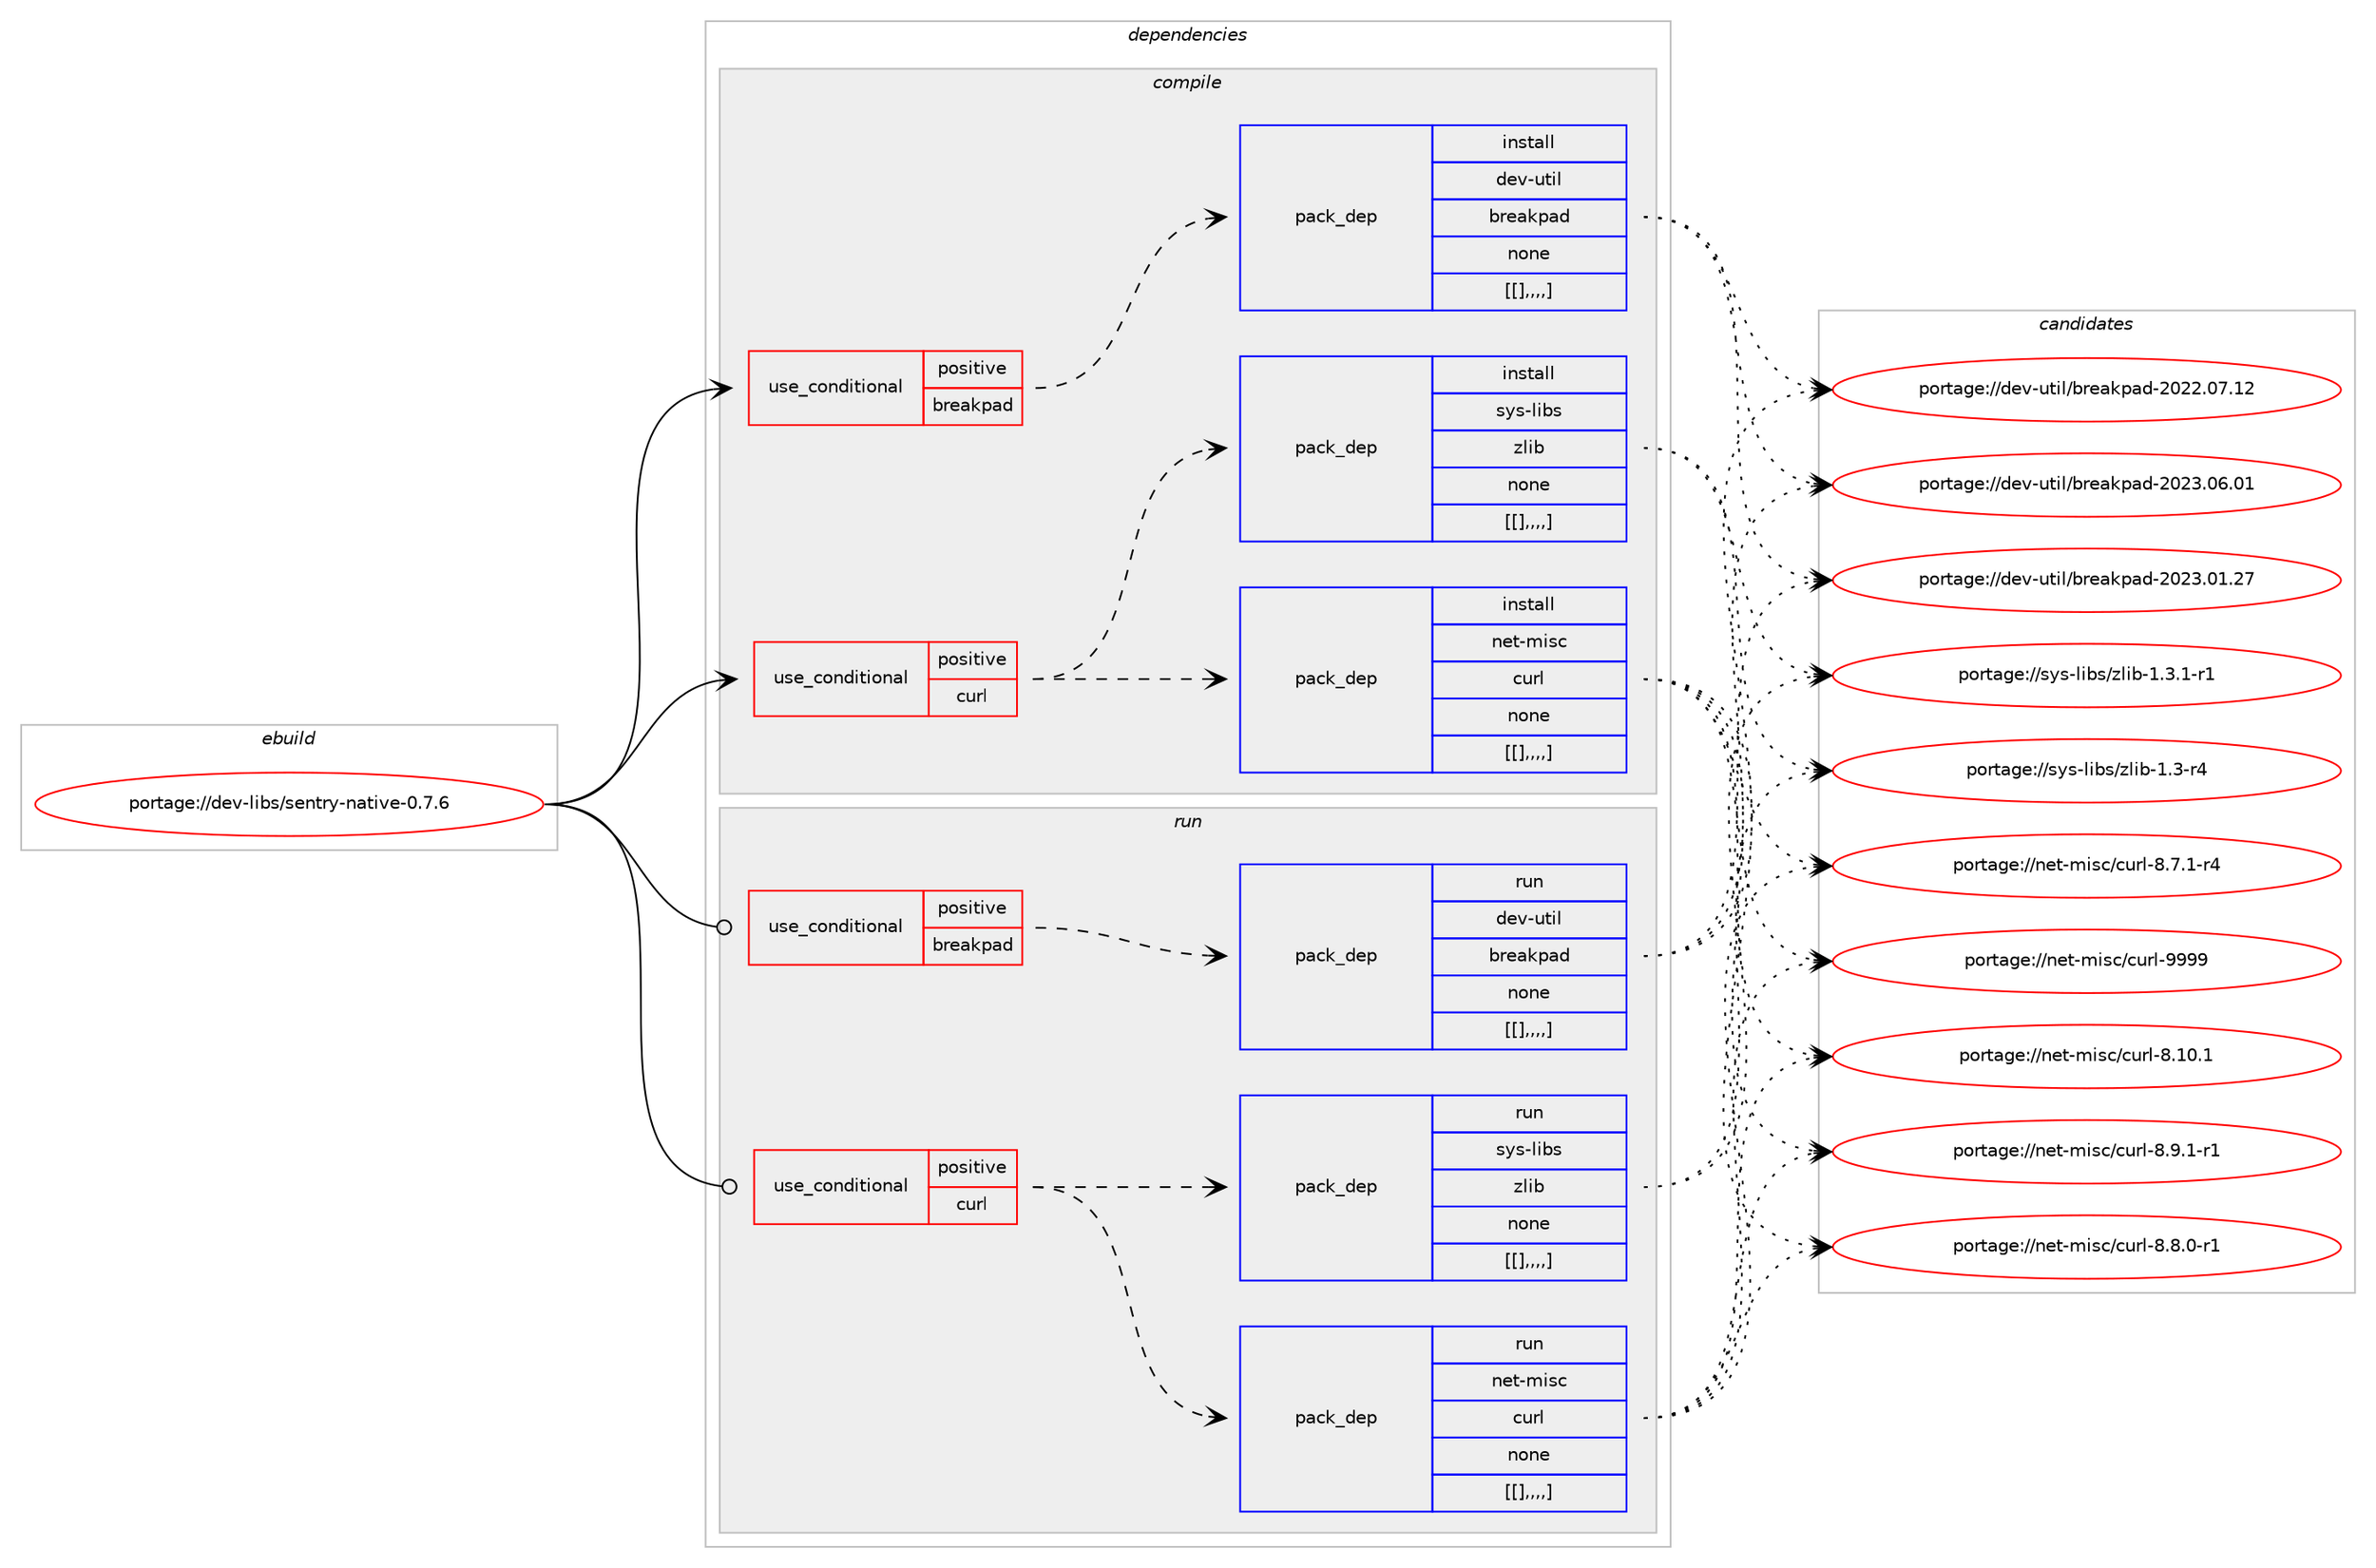digraph prolog {

# *************
# Graph options
# *************

newrank=true;
concentrate=true;
compound=true;
graph [rankdir=LR,fontname=Helvetica,fontsize=10,ranksep=1.5];#, ranksep=2.5, nodesep=0.2];
edge  [arrowhead=vee];
node  [fontname=Helvetica,fontsize=10];

# **********
# The ebuild
# **********

subgraph cluster_leftcol {
color=gray;
label=<<i>ebuild</i>>;
id [label="portage://dev-libs/sentry-native-0.7.6", color=red, width=4, href="../dev-libs/sentry-native-0.7.6.svg"];
}

# ****************
# The dependencies
# ****************

subgraph cluster_midcol {
color=gray;
label=<<i>dependencies</i>>;
subgraph cluster_compile {
fillcolor="#eeeeee";
style=filled;
label=<<i>compile</i>>;
subgraph cond29974 {
dependency118059 [label=<<TABLE BORDER="0" CELLBORDER="1" CELLSPACING="0" CELLPADDING="4"><TR><TD ROWSPAN="3" CELLPADDING="10">use_conditional</TD></TR><TR><TD>positive</TD></TR><TR><TD>breakpad</TD></TR></TABLE>>, shape=none, color=red];
subgraph pack86848 {
dependency118096 [label=<<TABLE BORDER="0" CELLBORDER="1" CELLSPACING="0" CELLPADDING="4" WIDTH="220"><TR><TD ROWSPAN="6" CELLPADDING="30">pack_dep</TD></TR><TR><TD WIDTH="110">install</TD></TR><TR><TD>dev-util</TD></TR><TR><TD>breakpad</TD></TR><TR><TD>none</TD></TR><TR><TD>[[],,,,]</TD></TR></TABLE>>, shape=none, color=blue];
}
dependency118059:e -> dependency118096:w [weight=20,style="dashed",arrowhead="vee"];
}
id:e -> dependency118059:w [weight=20,style="solid",arrowhead="vee"];
subgraph cond29983 {
dependency118205 [label=<<TABLE BORDER="0" CELLBORDER="1" CELLSPACING="0" CELLPADDING="4"><TR><TD ROWSPAN="3" CELLPADDING="10">use_conditional</TD></TR><TR><TD>positive</TD></TR><TR><TD>curl</TD></TR></TABLE>>, shape=none, color=red];
subgraph pack86941 {
dependency118220 [label=<<TABLE BORDER="0" CELLBORDER="1" CELLSPACING="0" CELLPADDING="4" WIDTH="220"><TR><TD ROWSPAN="6" CELLPADDING="30">pack_dep</TD></TR><TR><TD WIDTH="110">install</TD></TR><TR><TD>net-misc</TD></TR><TR><TD>curl</TD></TR><TR><TD>none</TD></TR><TR><TD>[[],,,,]</TD></TR></TABLE>>, shape=none, color=blue];
}
dependency118205:e -> dependency118220:w [weight=20,style="dashed",arrowhead="vee"];
subgraph pack86971 {
dependency118249 [label=<<TABLE BORDER="0" CELLBORDER="1" CELLSPACING="0" CELLPADDING="4" WIDTH="220"><TR><TD ROWSPAN="6" CELLPADDING="30">pack_dep</TD></TR><TR><TD WIDTH="110">install</TD></TR><TR><TD>sys-libs</TD></TR><TR><TD>zlib</TD></TR><TR><TD>none</TD></TR><TR><TD>[[],,,,]</TD></TR></TABLE>>, shape=none, color=blue];
}
dependency118205:e -> dependency118249:w [weight=20,style="dashed",arrowhead="vee"];
}
id:e -> dependency118205:w [weight=20,style="solid",arrowhead="vee"];
}
subgraph cluster_compileandrun {
fillcolor="#eeeeee";
style=filled;
label=<<i>compile and run</i>>;
}
subgraph cluster_run {
fillcolor="#eeeeee";
style=filled;
label=<<i>run</i>>;
subgraph cond30017 {
dependency118261 [label=<<TABLE BORDER="0" CELLBORDER="1" CELLSPACING="0" CELLPADDING="4"><TR><TD ROWSPAN="3" CELLPADDING="10">use_conditional</TD></TR><TR><TD>positive</TD></TR><TR><TD>breakpad</TD></TR></TABLE>>, shape=none, color=red];
subgraph pack86981 {
dependency118268 [label=<<TABLE BORDER="0" CELLBORDER="1" CELLSPACING="0" CELLPADDING="4" WIDTH="220"><TR><TD ROWSPAN="6" CELLPADDING="30">pack_dep</TD></TR><TR><TD WIDTH="110">run</TD></TR><TR><TD>dev-util</TD></TR><TR><TD>breakpad</TD></TR><TR><TD>none</TD></TR><TR><TD>[[],,,,]</TD></TR></TABLE>>, shape=none, color=blue];
}
dependency118261:e -> dependency118268:w [weight=20,style="dashed",arrowhead="vee"];
}
id:e -> dependency118261:w [weight=20,style="solid",arrowhead="odot"];
subgraph cond30024 {
dependency118286 [label=<<TABLE BORDER="0" CELLBORDER="1" CELLSPACING="0" CELLPADDING="4"><TR><TD ROWSPAN="3" CELLPADDING="10">use_conditional</TD></TR><TR><TD>positive</TD></TR><TR><TD>curl</TD></TR></TABLE>>, shape=none, color=red];
subgraph pack87006 {
dependency118295 [label=<<TABLE BORDER="0" CELLBORDER="1" CELLSPACING="0" CELLPADDING="4" WIDTH="220"><TR><TD ROWSPAN="6" CELLPADDING="30">pack_dep</TD></TR><TR><TD WIDTH="110">run</TD></TR><TR><TD>net-misc</TD></TR><TR><TD>curl</TD></TR><TR><TD>none</TD></TR><TR><TD>[[],,,,]</TD></TR></TABLE>>, shape=none, color=blue];
}
dependency118286:e -> dependency118295:w [weight=20,style="dashed",arrowhead="vee"];
subgraph pack87025 {
dependency118343 [label=<<TABLE BORDER="0" CELLBORDER="1" CELLSPACING="0" CELLPADDING="4" WIDTH="220"><TR><TD ROWSPAN="6" CELLPADDING="30">pack_dep</TD></TR><TR><TD WIDTH="110">run</TD></TR><TR><TD>sys-libs</TD></TR><TR><TD>zlib</TD></TR><TR><TD>none</TD></TR><TR><TD>[[],,,,]</TD></TR></TABLE>>, shape=none, color=blue];
}
dependency118286:e -> dependency118343:w [weight=20,style="dashed",arrowhead="vee"];
}
id:e -> dependency118286:w [weight=20,style="solid",arrowhead="odot"];
}
}

# **************
# The candidates
# **************

subgraph cluster_choices {
rank=same;
color=gray;
label=<<i>candidates</i>>;

subgraph choice86616 {
color=black;
nodesep=1;
choice10010111845117116105108479811410197107112971004550485051464854464849 [label="portage://dev-util/breakpad-2023.06.01", color=red, width=4,href="../dev-util/breakpad-2023.06.01.svg"];
choice10010111845117116105108479811410197107112971004550485051464849465055 [label="portage://dev-util/breakpad-2023.01.27", color=red, width=4,href="../dev-util/breakpad-2023.01.27.svg"];
choice10010111845117116105108479811410197107112971004550485050464855464950 [label="portage://dev-util/breakpad-2022.07.12", color=red, width=4,href="../dev-util/breakpad-2022.07.12.svg"];
dependency118096:e -> choice10010111845117116105108479811410197107112971004550485051464854464849:w [style=dotted,weight="100"];
dependency118096:e -> choice10010111845117116105108479811410197107112971004550485051464849465055:w [style=dotted,weight="100"];
dependency118096:e -> choice10010111845117116105108479811410197107112971004550485050464855464950:w [style=dotted,weight="100"];
}
subgraph choice86657 {
color=black;
nodesep=1;
choice110101116451091051159947991171141084557575757 [label="portage://net-misc/curl-9999", color=red, width=4,href="../net-misc/curl-9999.svg"];
choice1101011164510910511599479911711410845564649484649 [label="portage://net-misc/curl-8.10.1", color=red, width=4,href="../net-misc/curl-8.10.1.svg"];
choice110101116451091051159947991171141084556465746494511449 [label="portage://net-misc/curl-8.9.1-r1", color=red, width=4,href="../net-misc/curl-8.9.1-r1.svg"];
choice110101116451091051159947991171141084556465646484511449 [label="portage://net-misc/curl-8.8.0-r1", color=red, width=4,href="../net-misc/curl-8.8.0-r1.svg"];
choice110101116451091051159947991171141084556465546494511452 [label="portage://net-misc/curl-8.7.1-r4", color=red, width=4,href="../net-misc/curl-8.7.1-r4.svg"];
dependency118220:e -> choice110101116451091051159947991171141084557575757:w [style=dotted,weight="100"];
dependency118220:e -> choice1101011164510910511599479911711410845564649484649:w [style=dotted,weight="100"];
dependency118220:e -> choice110101116451091051159947991171141084556465746494511449:w [style=dotted,weight="100"];
dependency118220:e -> choice110101116451091051159947991171141084556465646484511449:w [style=dotted,weight="100"];
dependency118220:e -> choice110101116451091051159947991171141084556465546494511452:w [style=dotted,weight="100"];
}
subgraph choice86689 {
color=black;
nodesep=1;
choice115121115451081059811547122108105984549465146494511449 [label="portage://sys-libs/zlib-1.3.1-r1", color=red, width=4,href="../sys-libs/zlib-1.3.1-r1.svg"];
choice11512111545108105981154712210810598454946514511452 [label="portage://sys-libs/zlib-1.3-r4", color=red, width=4,href="../sys-libs/zlib-1.3-r4.svg"];
dependency118249:e -> choice115121115451081059811547122108105984549465146494511449:w [style=dotted,weight="100"];
dependency118249:e -> choice11512111545108105981154712210810598454946514511452:w [style=dotted,weight="100"];
}
subgraph choice86692 {
color=black;
nodesep=1;
choice10010111845117116105108479811410197107112971004550485051464854464849 [label="portage://dev-util/breakpad-2023.06.01", color=red, width=4,href="../dev-util/breakpad-2023.06.01.svg"];
choice10010111845117116105108479811410197107112971004550485051464849465055 [label="portage://dev-util/breakpad-2023.01.27", color=red, width=4,href="../dev-util/breakpad-2023.01.27.svg"];
choice10010111845117116105108479811410197107112971004550485050464855464950 [label="portage://dev-util/breakpad-2022.07.12", color=red, width=4,href="../dev-util/breakpad-2022.07.12.svg"];
dependency118268:e -> choice10010111845117116105108479811410197107112971004550485051464854464849:w [style=dotted,weight="100"];
dependency118268:e -> choice10010111845117116105108479811410197107112971004550485051464849465055:w [style=dotted,weight="100"];
dependency118268:e -> choice10010111845117116105108479811410197107112971004550485050464855464950:w [style=dotted,weight="100"];
}
subgraph choice86711 {
color=black;
nodesep=1;
choice110101116451091051159947991171141084557575757 [label="portage://net-misc/curl-9999", color=red, width=4,href="../net-misc/curl-9999.svg"];
choice1101011164510910511599479911711410845564649484649 [label="portage://net-misc/curl-8.10.1", color=red, width=4,href="../net-misc/curl-8.10.1.svg"];
choice110101116451091051159947991171141084556465746494511449 [label="portage://net-misc/curl-8.9.1-r1", color=red, width=4,href="../net-misc/curl-8.9.1-r1.svg"];
choice110101116451091051159947991171141084556465646484511449 [label="portage://net-misc/curl-8.8.0-r1", color=red, width=4,href="../net-misc/curl-8.8.0-r1.svg"];
choice110101116451091051159947991171141084556465546494511452 [label="portage://net-misc/curl-8.7.1-r4", color=red, width=4,href="../net-misc/curl-8.7.1-r4.svg"];
dependency118295:e -> choice110101116451091051159947991171141084557575757:w [style=dotted,weight="100"];
dependency118295:e -> choice1101011164510910511599479911711410845564649484649:w [style=dotted,weight="100"];
dependency118295:e -> choice110101116451091051159947991171141084556465746494511449:w [style=dotted,weight="100"];
dependency118295:e -> choice110101116451091051159947991171141084556465646484511449:w [style=dotted,weight="100"];
dependency118295:e -> choice110101116451091051159947991171141084556465546494511452:w [style=dotted,weight="100"];
}
subgraph choice86729 {
color=black;
nodesep=1;
choice115121115451081059811547122108105984549465146494511449 [label="portage://sys-libs/zlib-1.3.1-r1", color=red, width=4,href="../sys-libs/zlib-1.3.1-r1.svg"];
choice11512111545108105981154712210810598454946514511452 [label="portage://sys-libs/zlib-1.3-r4", color=red, width=4,href="../sys-libs/zlib-1.3-r4.svg"];
dependency118343:e -> choice115121115451081059811547122108105984549465146494511449:w [style=dotted,weight="100"];
dependency118343:e -> choice11512111545108105981154712210810598454946514511452:w [style=dotted,weight="100"];
}
}

}

